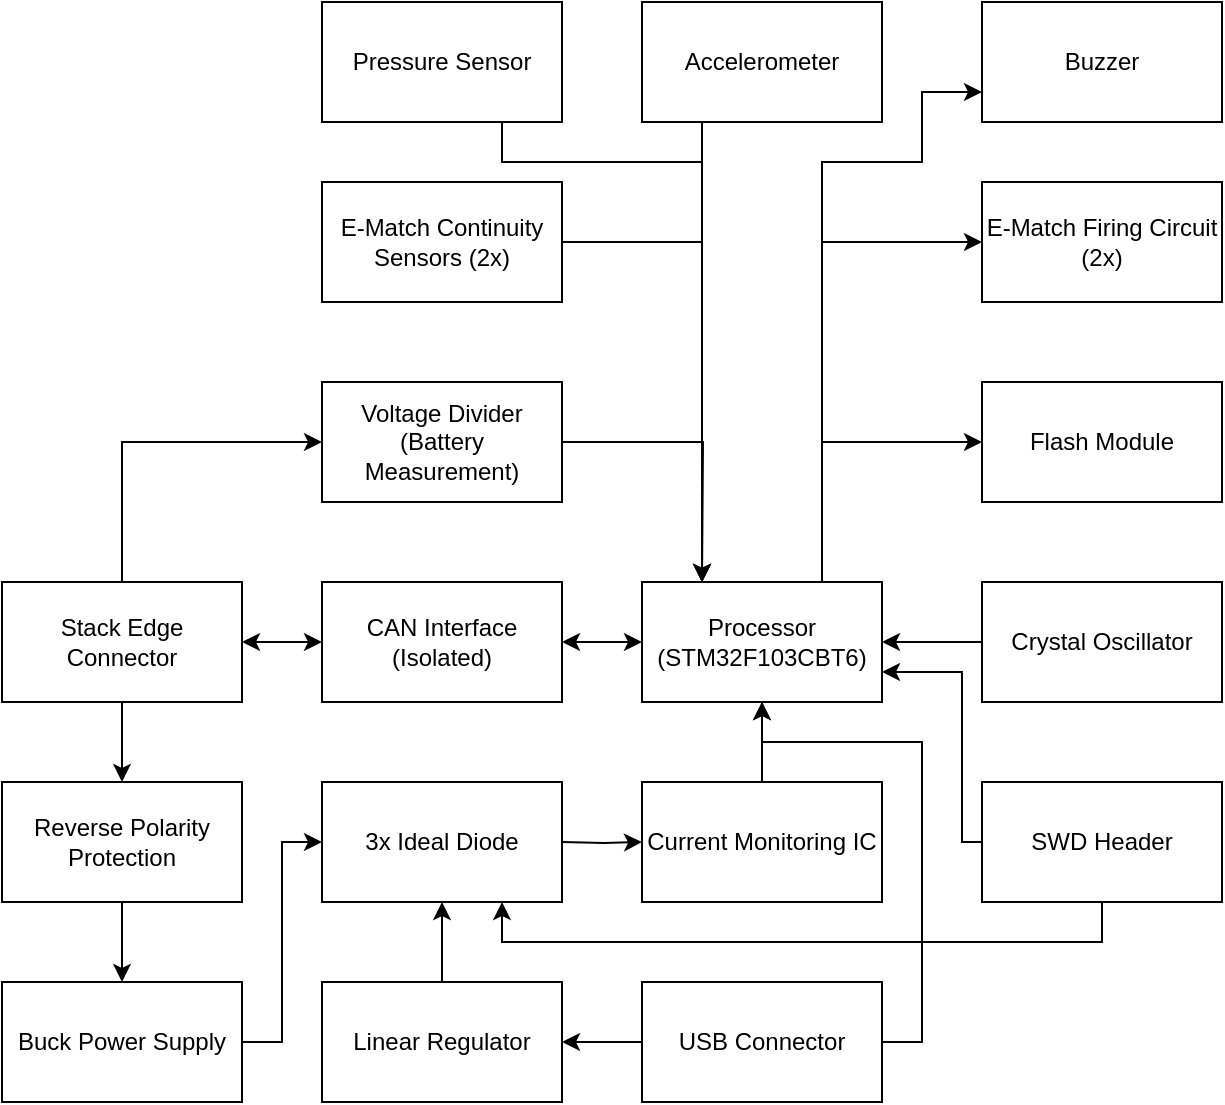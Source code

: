 <mxfile version="22.1.4" type="device">
  <diagram name="Page-1" id="m4HbVYhpBsFxY-E0fdw8">
    <mxGraphModel dx="1114" dy="1676" grid="1" gridSize="10" guides="1" tooltips="1" connect="1" arrows="1" fold="1" page="1" pageScale="1" pageWidth="850" pageHeight="1100" math="0" shadow="0">
      <root>
        <mxCell id="0" />
        <mxCell id="1" parent="0" />
        <mxCell id="GqpDL0QlQFK2nMcuySfG-4" value="" style="edgeStyle=orthogonalEdgeStyle;rounded=0;orthogonalLoop=1;jettySize=auto;html=1;startArrow=classic;startFill=1;" parent="1" source="GqpDL0QlQFK2nMcuySfG-1" target="GqpDL0QlQFK2nMcuySfG-3" edge="1">
          <mxGeometry relative="1" as="geometry" />
        </mxCell>
        <mxCell id="74W6D5vzAUNJO_zQE1V--12" style="edgeStyle=orthogonalEdgeStyle;rounded=0;orthogonalLoop=1;jettySize=auto;html=1;entryX=0;entryY=0.5;entryDx=0;entryDy=0;" parent="1" source="GqpDL0QlQFK2nMcuySfG-1" target="74W6D5vzAUNJO_zQE1V--7" edge="1">
          <mxGeometry relative="1" as="geometry">
            <Array as="points">
              <mxPoint x="180" y="130" />
            </Array>
          </mxGeometry>
        </mxCell>
        <mxCell id="CMK4vEeK8Xor_b6nnSUB-4" value="" style="edgeStyle=orthogonalEdgeStyle;rounded=0;orthogonalLoop=1;jettySize=auto;html=1;" parent="1" source="GqpDL0QlQFK2nMcuySfG-1" target="CMK4vEeK8Xor_b6nnSUB-3" edge="1">
          <mxGeometry relative="1" as="geometry" />
        </mxCell>
        <mxCell id="GqpDL0QlQFK2nMcuySfG-1" value="&lt;div&gt;Stack Edge Connector&lt;/div&gt;" style="whiteSpace=wrap;html=1;" parent="1" vertex="1">
          <mxGeometry x="120" y="200" width="120" height="60" as="geometry" />
        </mxCell>
        <mxCell id="vpD88vELBXgZS0xp0o7W-24" style="edgeStyle=orthogonalEdgeStyle;rounded=0;orthogonalLoop=1;jettySize=auto;html=1;exitX=0.75;exitY=0;exitDx=0;exitDy=0;entryX=0;entryY=0.5;entryDx=0;entryDy=0;" edge="1" parent="1" source="GqpDL0QlQFK2nMcuySfG-2" target="CMK4vEeK8Xor_b6nnSUB-8">
          <mxGeometry relative="1" as="geometry" />
        </mxCell>
        <mxCell id="vpD88vELBXgZS0xp0o7W-34" style="edgeStyle=orthogonalEdgeStyle;rounded=0;orthogonalLoop=1;jettySize=auto;html=1;exitX=0.75;exitY=0;exitDx=0;exitDy=0;entryX=0;entryY=0.5;entryDx=0;entryDy=0;" edge="1" parent="1" source="GqpDL0QlQFK2nMcuySfG-2" target="vpD88vELBXgZS0xp0o7W-7">
          <mxGeometry relative="1" as="geometry" />
        </mxCell>
        <mxCell id="vpD88vELBXgZS0xp0o7W-35" style="edgeStyle=orthogonalEdgeStyle;rounded=0;orthogonalLoop=1;jettySize=auto;html=1;exitX=0.75;exitY=0;exitDx=0;exitDy=0;entryX=0;entryY=0.75;entryDx=0;entryDy=0;" edge="1" parent="1" source="GqpDL0QlQFK2nMcuySfG-2" target="CMK4vEeK8Xor_b6nnSUB-11">
          <mxGeometry relative="1" as="geometry">
            <Array as="points">
              <mxPoint x="530" y="-10" />
              <mxPoint x="580" y="-10" />
              <mxPoint x="580" y="-45" />
            </Array>
          </mxGeometry>
        </mxCell>
        <mxCell id="GqpDL0QlQFK2nMcuySfG-2" value="Processor&lt;br&gt;(STM32F103CBT6)" style="whiteSpace=wrap;html=1;" parent="1" vertex="1">
          <mxGeometry x="440" y="200" width="120" height="60" as="geometry" />
        </mxCell>
        <mxCell id="GqpDL0QlQFK2nMcuySfG-6" value="" style="edgeStyle=orthogonalEdgeStyle;rounded=0;orthogonalLoop=1;jettySize=auto;html=1;startArrow=classic;startFill=1;" parent="1" source="GqpDL0QlQFK2nMcuySfG-3" target="GqpDL0QlQFK2nMcuySfG-2" edge="1">
          <mxGeometry relative="1" as="geometry" />
        </mxCell>
        <mxCell id="GqpDL0QlQFK2nMcuySfG-3" value="CAN Interface (Isolated)" style="whiteSpace=wrap;html=1;" parent="1" vertex="1">
          <mxGeometry x="280" y="200" width="120" height="60" as="geometry" />
        </mxCell>
        <mxCell id="74W6D5vzAUNJO_zQE1V--4" value="" style="edgeStyle=orthogonalEdgeStyle;rounded=0;orthogonalLoop=1;jettySize=auto;html=1;" parent="1" source="GqpDL0QlQFK2nMcuySfG-7" edge="1">
          <mxGeometry relative="1" as="geometry">
            <mxPoint x="280" y="330" as="targetPoint" />
            <Array as="points">
              <mxPoint x="260" y="430" />
              <mxPoint x="260" y="330" />
            </Array>
          </mxGeometry>
        </mxCell>
        <mxCell id="GqpDL0QlQFK2nMcuySfG-7" value="Buck Power Supply" style="whiteSpace=wrap;html=1;" parent="1" vertex="1">
          <mxGeometry x="120" y="400" width="120" height="60" as="geometry" />
        </mxCell>
        <mxCell id="GqpDL0QlQFK2nMcuySfG-9" value="" style="edgeStyle=orthogonalEdgeStyle;rounded=0;orthogonalLoop=1;jettySize=auto;html=1;" parent="1" source="GqpDL0QlQFK2nMcuySfG-8" target="GqpDL0QlQFK2nMcuySfG-2" edge="1">
          <mxGeometry relative="1" as="geometry" />
        </mxCell>
        <mxCell id="GqpDL0QlQFK2nMcuySfG-8" value="&lt;div&gt;Current Monitoring IC&lt;br&gt;&lt;/div&gt;" style="whiteSpace=wrap;html=1;" parent="1" vertex="1">
          <mxGeometry x="440" y="300" width="120" height="60" as="geometry" />
        </mxCell>
        <mxCell id="74W6D5vzAUNJO_zQE1V--6" value="" style="edgeStyle=orthogonalEdgeStyle;rounded=0;orthogonalLoop=1;jettySize=auto;html=1;" parent="1" target="GqpDL0QlQFK2nMcuySfG-8" edge="1">
          <mxGeometry relative="1" as="geometry">
            <mxPoint x="400" y="330" as="sourcePoint" />
          </mxGeometry>
        </mxCell>
        <mxCell id="GqpDL0QlQFK2nMcuySfG-17" value="" style="edgeStyle=orthogonalEdgeStyle;rounded=0;orthogonalLoop=1;jettySize=auto;html=1;" parent="1" source="GqpDL0QlQFK2nMcuySfG-15" target="GqpDL0QlQFK2nMcuySfG-2" edge="1">
          <mxGeometry relative="1" as="geometry">
            <Array as="points">
              <mxPoint x="580" y="430" />
              <mxPoint x="580" y="280" />
              <mxPoint x="500" y="280" />
            </Array>
          </mxGeometry>
        </mxCell>
        <mxCell id="74W6D5vzAUNJO_zQE1V--2" value="" style="edgeStyle=orthogonalEdgeStyle;rounded=0;orthogonalLoop=1;jettySize=auto;html=1;" parent="1" source="GqpDL0QlQFK2nMcuySfG-15" target="74W6D5vzAUNJO_zQE1V--1" edge="1">
          <mxGeometry relative="1" as="geometry" />
        </mxCell>
        <mxCell id="GqpDL0QlQFK2nMcuySfG-15" value="USB Connector" style="whiteSpace=wrap;html=1;" parent="1" vertex="1">
          <mxGeometry x="440" y="400" width="120" height="60" as="geometry" />
        </mxCell>
        <mxCell id="CMK4vEeK8Xor_b6nnSUB-2" style="edgeStyle=orthogonalEdgeStyle;rounded=0;orthogonalLoop=1;jettySize=auto;html=1;entryX=0.75;entryY=1;entryDx=0;entryDy=0;" parent="1" source="GqpDL0QlQFK2nMcuySfG-18" target="CMK4vEeK8Xor_b6nnSUB-1" edge="1">
          <mxGeometry relative="1" as="geometry">
            <mxPoint x="740" y="470" as="targetPoint" />
            <Array as="points">
              <mxPoint x="670" y="380" />
              <mxPoint x="370" y="380" />
            </Array>
          </mxGeometry>
        </mxCell>
        <mxCell id="vpD88vELBXgZS0xp0o7W-18" style="edgeStyle=orthogonalEdgeStyle;rounded=0;orthogonalLoop=1;jettySize=auto;html=1;entryX=1;entryY=0.75;entryDx=0;entryDy=0;" edge="1" parent="1" source="GqpDL0QlQFK2nMcuySfG-18" target="GqpDL0QlQFK2nMcuySfG-2">
          <mxGeometry relative="1" as="geometry">
            <Array as="points">
              <mxPoint x="600" y="330" />
              <mxPoint x="600" y="245" />
            </Array>
          </mxGeometry>
        </mxCell>
        <mxCell id="GqpDL0QlQFK2nMcuySfG-18" value="&lt;div&gt;SWD Header&lt;/div&gt;" style="whiteSpace=wrap;html=1;" parent="1" vertex="1">
          <mxGeometry x="610" y="300" width="120" height="60" as="geometry" />
        </mxCell>
        <mxCell id="vpD88vELBXgZS0xp0o7W-19" style="edgeStyle=orthogonalEdgeStyle;rounded=0;orthogonalLoop=1;jettySize=auto;html=1;exitX=0;exitY=0.5;exitDx=0;exitDy=0;entryX=1;entryY=0.5;entryDx=0;entryDy=0;" edge="1" parent="1" source="GqpDL0QlQFK2nMcuySfG-20" target="GqpDL0QlQFK2nMcuySfG-2">
          <mxGeometry relative="1" as="geometry" />
        </mxCell>
        <mxCell id="GqpDL0QlQFK2nMcuySfG-20" value="Crystal Oscillator" style="whiteSpace=wrap;html=1;" parent="1" vertex="1">
          <mxGeometry x="610" y="200" width="120" height="60" as="geometry" />
        </mxCell>
        <mxCell id="74W6D5vzAUNJO_zQE1V--11" value="" style="edgeStyle=orthogonalEdgeStyle;rounded=0;orthogonalLoop=1;jettySize=auto;html=1;" parent="1" source="74W6D5vzAUNJO_zQE1V--1" edge="1">
          <mxGeometry relative="1" as="geometry">
            <mxPoint x="340" y="360" as="targetPoint" />
          </mxGeometry>
        </mxCell>
        <mxCell id="74W6D5vzAUNJO_zQE1V--1" value="Linear Regulator" style="whiteSpace=wrap;html=1;" parent="1" vertex="1">
          <mxGeometry x="280" y="400" width="120" height="60" as="geometry" />
        </mxCell>
        <mxCell id="vpD88vELBXgZS0xp0o7W-30" style="edgeStyle=orthogonalEdgeStyle;rounded=0;orthogonalLoop=1;jettySize=auto;html=1;" edge="1" parent="1" source="74W6D5vzAUNJO_zQE1V--7">
          <mxGeometry relative="1" as="geometry">
            <mxPoint x="470" y="200" as="targetPoint" />
          </mxGeometry>
        </mxCell>
        <mxCell id="74W6D5vzAUNJO_zQE1V--7" value="&lt;div&gt;Voltage Divider (Battery Measurement)&lt;br&gt;&lt;/div&gt;" style="whiteSpace=wrap;html=1;" parent="1" vertex="1">
          <mxGeometry x="280" y="100" width="120" height="60" as="geometry" />
        </mxCell>
        <mxCell id="CMK4vEeK8Xor_b6nnSUB-1" value="3x Ideal Diode" style="whiteSpace=wrap;html=1;" parent="1" vertex="1">
          <mxGeometry x="280" y="300" width="120" height="60" as="geometry" />
        </mxCell>
        <mxCell id="CMK4vEeK8Xor_b6nnSUB-5" value="" style="edgeStyle=orthogonalEdgeStyle;rounded=0;orthogonalLoop=1;jettySize=auto;html=1;" parent="1" source="CMK4vEeK8Xor_b6nnSUB-3" target="GqpDL0QlQFK2nMcuySfG-7" edge="1">
          <mxGeometry relative="1" as="geometry" />
        </mxCell>
        <mxCell id="CMK4vEeK8Xor_b6nnSUB-3" value="Reverse Polarity Protection" style="whiteSpace=wrap;html=1;" parent="1" vertex="1">
          <mxGeometry x="120" y="300" width="120" height="60" as="geometry" />
        </mxCell>
        <mxCell id="CMK4vEeK8Xor_b6nnSUB-8" value="Flash Module" style="whiteSpace=wrap;html=1;" parent="1" vertex="1">
          <mxGeometry x="610" y="100" width="120" height="60" as="geometry" />
        </mxCell>
        <mxCell id="CMK4vEeK8Xor_b6nnSUB-11" value="Buzzer" style="whiteSpace=wrap;html=1;" parent="1" vertex="1">
          <mxGeometry x="610" y="-90" width="120" height="60" as="geometry" />
        </mxCell>
        <mxCell id="vpD88vELBXgZS0xp0o7W-32" style="edgeStyle=orthogonalEdgeStyle;rounded=0;orthogonalLoop=1;jettySize=auto;html=1;exitX=0.75;exitY=1;exitDx=0;exitDy=0;entryX=0.25;entryY=0;entryDx=0;entryDy=0;" edge="1" parent="1" source="vpD88vELBXgZS0xp0o7W-2" target="GqpDL0QlQFK2nMcuySfG-2">
          <mxGeometry relative="1" as="geometry">
            <Array as="points">
              <mxPoint x="370" y="-10" />
              <mxPoint x="470" y="-10" />
            </Array>
          </mxGeometry>
        </mxCell>
        <mxCell id="vpD88vELBXgZS0xp0o7W-2" value="Pressure Sensor" style="whiteSpace=wrap;html=1;" vertex="1" parent="1">
          <mxGeometry x="280" y="-90" width="120" height="60" as="geometry" />
        </mxCell>
        <mxCell id="vpD88vELBXgZS0xp0o7W-29" style="edgeStyle=orthogonalEdgeStyle;rounded=0;orthogonalLoop=1;jettySize=auto;html=1;entryX=0.25;entryY=0;entryDx=0;entryDy=0;" edge="1" parent="1" source="vpD88vELBXgZS0xp0o7W-6" target="GqpDL0QlQFK2nMcuySfG-2">
          <mxGeometry relative="1" as="geometry" />
        </mxCell>
        <mxCell id="vpD88vELBXgZS0xp0o7W-6" value="E-Match Continuity Sensors (2x)" style="whiteSpace=wrap;html=1;" vertex="1" parent="1">
          <mxGeometry x="280" width="120" height="60" as="geometry" />
        </mxCell>
        <mxCell id="vpD88vELBXgZS0xp0o7W-7" value="E-Match Firing Circuit (2x)" style="whiteSpace=wrap;html=1;" vertex="1" parent="1">
          <mxGeometry x="610" width="120" height="60" as="geometry" />
        </mxCell>
        <mxCell id="vpD88vELBXgZS0xp0o7W-33" style="edgeStyle=orthogonalEdgeStyle;rounded=0;orthogonalLoop=1;jettySize=auto;html=1;exitX=0.25;exitY=1;exitDx=0;exitDy=0;" edge="1" parent="1" source="vpD88vELBXgZS0xp0o7W-4">
          <mxGeometry relative="1" as="geometry">
            <mxPoint x="470" y="200" as="targetPoint" />
          </mxGeometry>
        </mxCell>
        <mxCell id="vpD88vELBXgZS0xp0o7W-4" value="Accelerometer" style="whiteSpace=wrap;html=1;" vertex="1" parent="1">
          <mxGeometry x="440" y="-90" width="120" height="60" as="geometry" />
        </mxCell>
      </root>
    </mxGraphModel>
  </diagram>
</mxfile>
